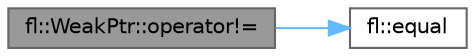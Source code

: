 digraph "fl::WeakPtr::operator!="
{
 // INTERACTIVE_SVG=YES
 // LATEX_PDF_SIZE
  bgcolor="transparent";
  edge [fontname=Helvetica,fontsize=10,labelfontname=Helvetica,labelfontsize=10];
  node [fontname=Helvetica,fontsize=10,shape=box,height=0.2,width=0.4];
  rankdir="LR";
  Node1 [id="Node000001",label="fl::WeakPtr::operator!=",height=0.2,width=0.4,color="gray40", fillcolor="grey60", style="filled", fontcolor="black",tooltip=" "];
  Node1 -> Node2 [id="edge1_Node000001_Node000002",color="steelblue1",style="solid",tooltip=" "];
  Node2 [id="Node000002",label="fl::equal",height=0.2,width=0.4,color="grey40", fillcolor="white", style="filled",URL="$d4/d36/namespacefl_acdddf03e2d40b1af890e252ac40a9e1f.html#acdddf03e2d40b1af890e252ac40a9e1f",tooltip=" "];
}
